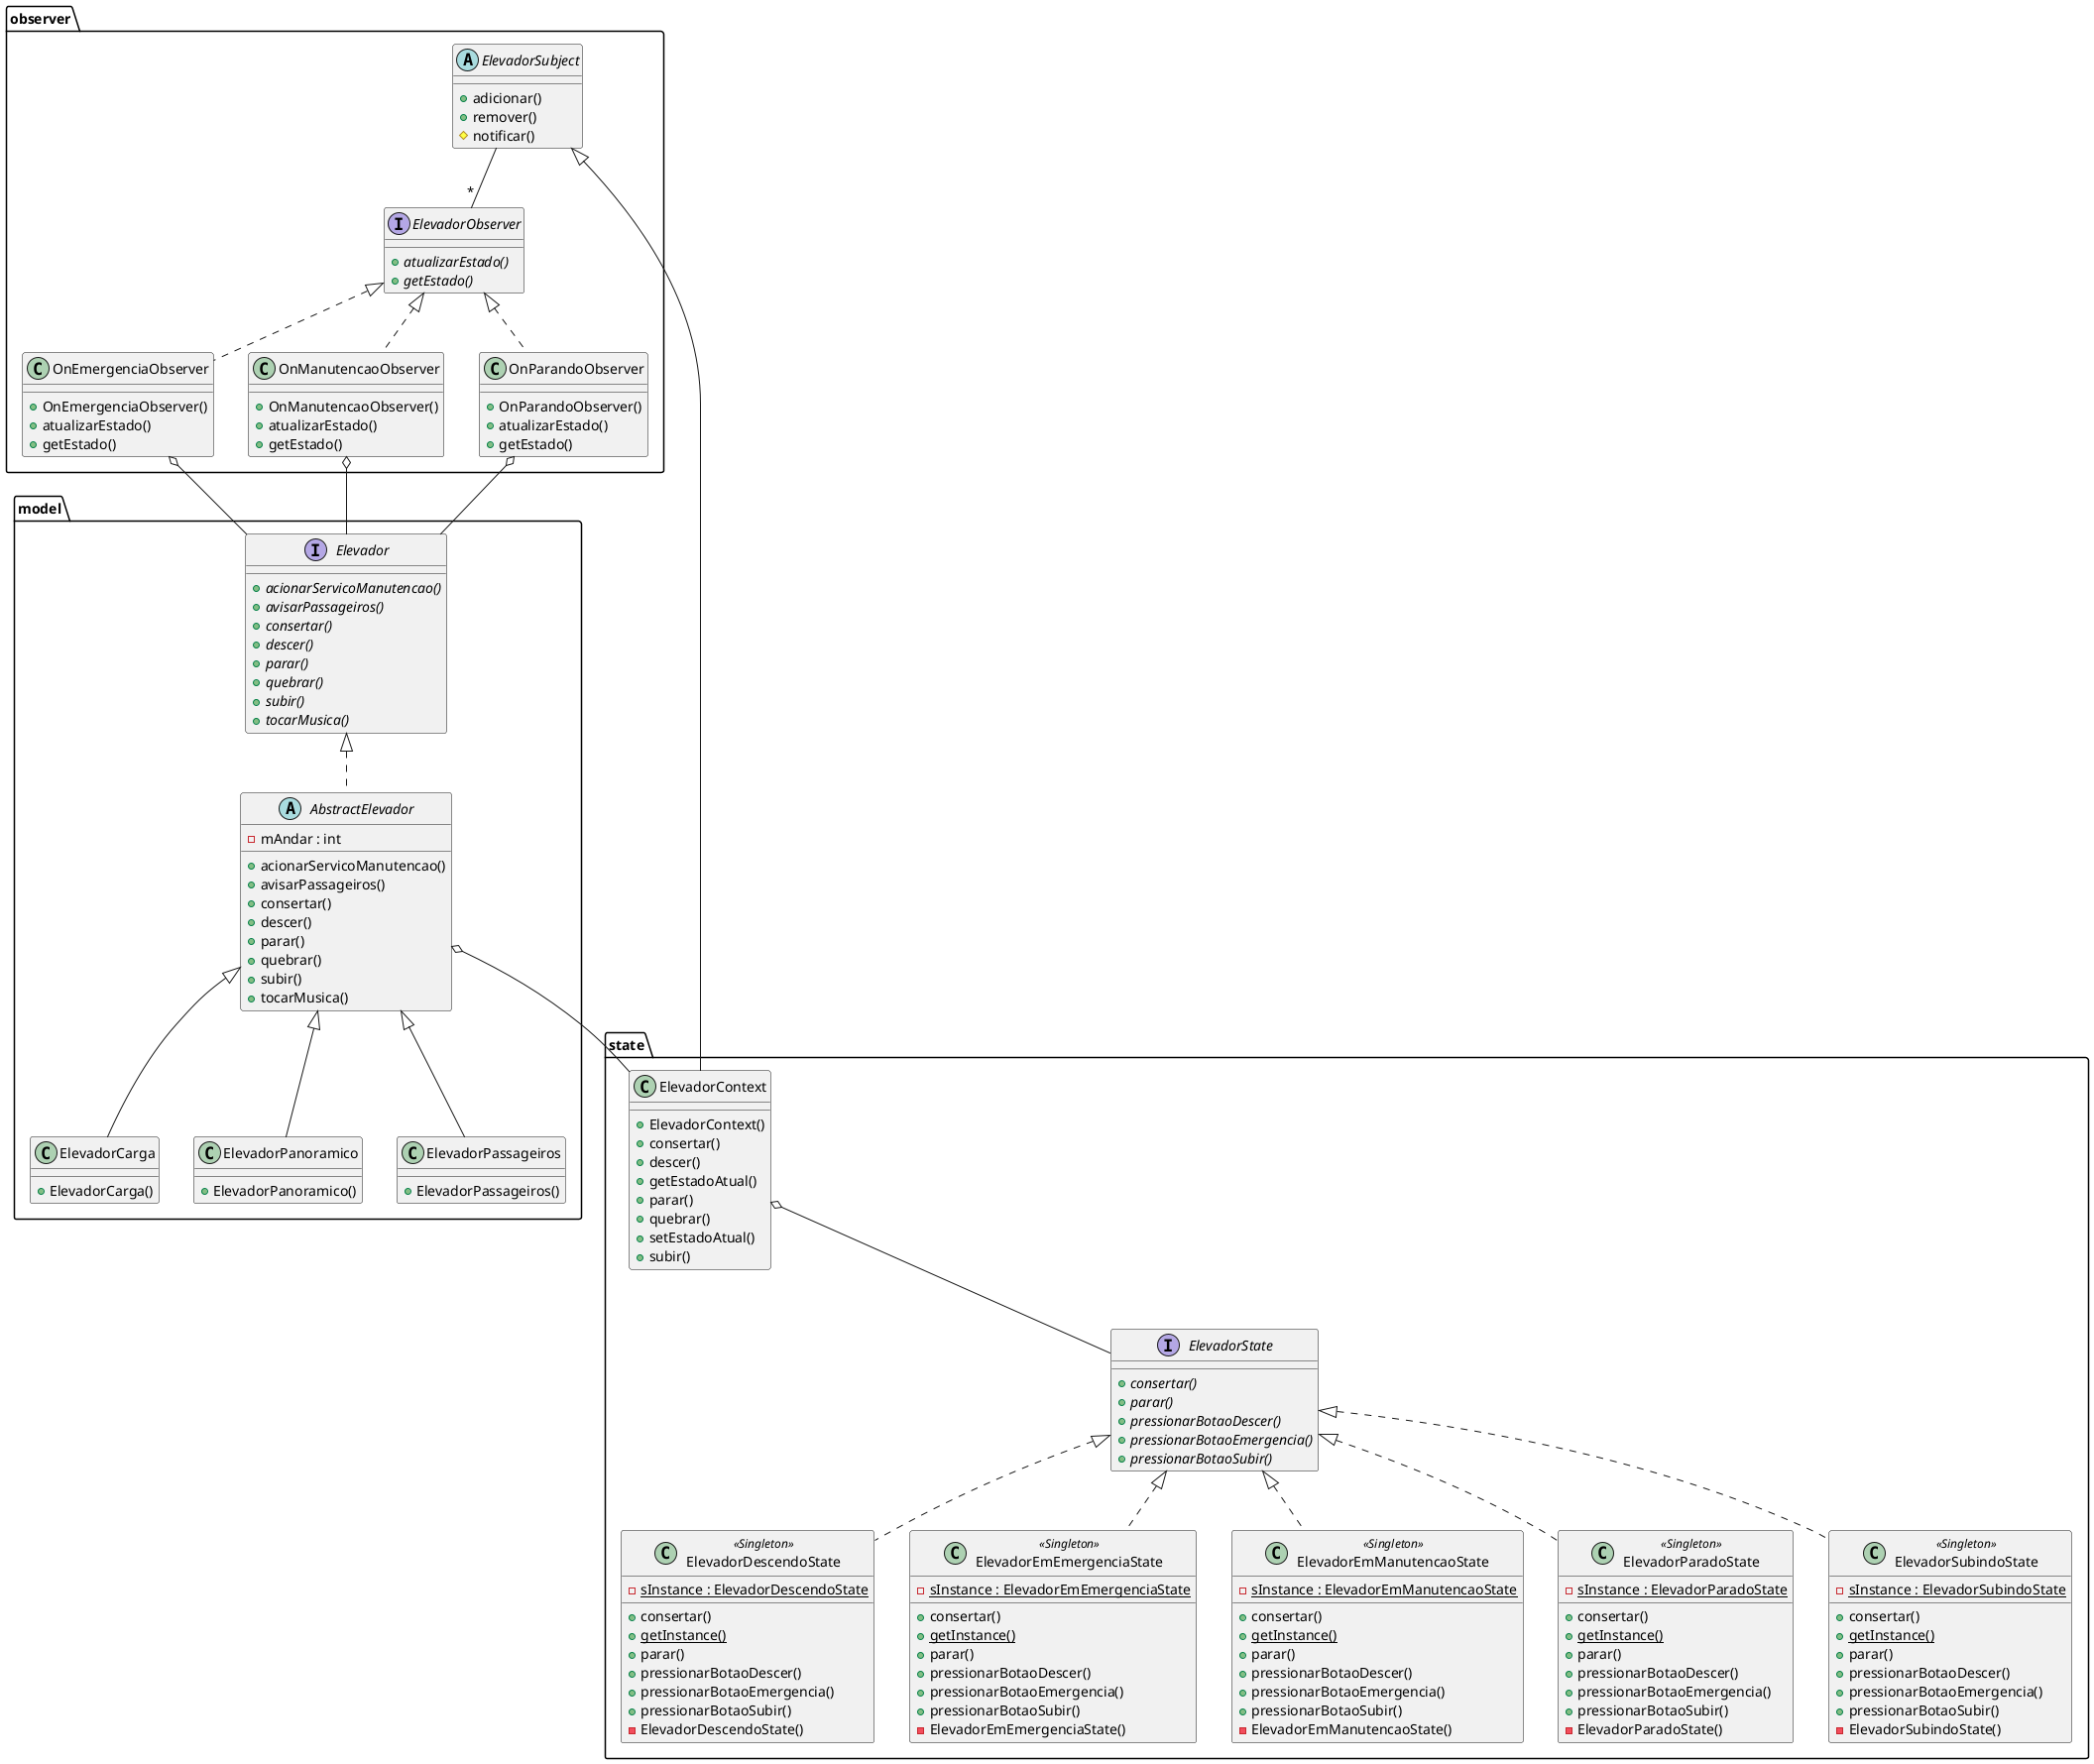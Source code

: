 @startuml

  namespace model {
    abstract class model.AbstractElevador {
        - mAndar : int
        + acionarServicoManutencao()
        + avisarPassageiros()
        + consertar()
        + descer()
        + parar()
        + quebrar()
        + subir()
        + tocarMusica()
    }
  }

  namespace model {
    interface model.Elevador {
        {abstract} + acionarServicoManutencao()
        {abstract} + avisarPassageiros()
        {abstract} + consertar()
        {abstract} + descer()
        {abstract} + parar()
        {abstract} + quebrar()
        {abstract} + subir()
        {abstract} + tocarMusica()
    }
  }


  namespace model {
    class model.ElevadorCarga {
        + ElevadorCarga()
    }
  }


  namespace model {
    class model.ElevadorPanoramico {
        + ElevadorPanoramico()
    }
  }


  namespace model {
    class model.ElevadorPassageiros {
        + ElevadorPassageiros()
    }
  }


  model.AbstractElevador .up.|> model.Elevador
  model.AbstractElevador o-- state.ElevadorContext 
  model.ElevadorCarga -up-|> model.AbstractElevador
  model.ElevadorPanoramico -up-|> model.AbstractElevador
  model.ElevadorPassageiros -up-|> model.AbstractElevador



  namespace state {
    class state.ElevadorContext {
        + ElevadorContext()
        + consertar()
        + descer()
        + getEstadoAtual()
        + parar()
        + quebrar()
        + setEstadoAtual()
        + subir()
    }
  }


  namespace state {
    interface state.ElevadorState {
        {abstract} + consertar()
        {abstract} + parar()
        {abstract} + pressionarBotaoDescer()
        {abstract} + pressionarBotaoEmergencia()
        {abstract} + pressionarBotaoSubir()
    }
  }


  state.ElevadorContext -up-|> observer.ElevadorSubject
  state.ElevadorContext o-- state.ElevadorState

  namespace state {
      class state.ElevadorDescendoState <<Singleton>> {
          {static} - sInstance : ElevadorDescendoState
          + consertar()
          {static} + getInstance()
          + parar()
          + pressionarBotaoDescer()
          + pressionarBotaoEmergencia()
          + pressionarBotaoSubir()
          - ElevadorDescendoState()
    }
  }


  namespace state {
      class state.ElevadorEmEmergenciaState  <<Singleton>>{
          {static} - sInstance : ElevadorEmEmergenciaState
          + consertar()
          {static} + getInstance()
          + parar()
          + pressionarBotaoDescer()
          + pressionarBotaoEmergencia()
          + pressionarBotaoSubir()
          - ElevadorEmEmergenciaState()
    }
  }


  namespace state {
      class state.ElevadorEmManutencaoState <<Singleton>> {
          {static} - sInstance : ElevadorEmManutencaoState
          + consertar()
          {static} + getInstance()
          + parar()
          + pressionarBotaoDescer()
          + pressionarBotaoEmergencia()
          + pressionarBotaoSubir()
          - ElevadorEmManutencaoState()
    }
  }


  namespace state {
      class state.ElevadorParadoState <<Singleton>> {
          {static} - sInstance : ElevadorParadoState
          + consertar()
          {static} + getInstance()
          + parar()
          + pressionarBotaoDescer()
          + pressionarBotaoEmergencia()
          + pressionarBotaoSubir()
          - ElevadorParadoState()
    }
  }


  namespace state {
      class state.ElevadorSubindoState <<Singleton>> {
          {static} - sInstance : ElevadorSubindoState
          + consertar()
          {static} + getInstance()
          + parar()
          + pressionarBotaoDescer()
          + pressionarBotaoEmergencia()
          + pressionarBotaoSubir()
          - ElevadorSubindoState()
    }
  }


  state.ElevadorDescendoState .up.|> state.ElevadorState
  state.ElevadorEmEmergenciaState .up.|> state.ElevadorState
  state.ElevadorEmManutencaoState .up.|> state.ElevadorState
  state.ElevadorParadoState .up.|> state.ElevadorState
  state.ElevadorSubindoState .up.|> state.ElevadorState


  namespace observer {
    interface observer.ElevadorObserver {
        {abstract} + atualizarEstado()
        {abstract} + getEstado()
    }
  }


  namespace observer {
    abstract class observer.ElevadorSubject {
        + adicionar()
        + remover()
        # notificar()
    }
  }


  namespace observer {
      class observer.OnEmergenciaObserver {
          + OnEmergenciaObserver()
          + atualizarEstado()
          + getEstado()
    }
  }


  namespace observer {
      class observer.OnManutencaoObserver {
          + OnManutencaoObserver()
          + atualizarEstado()
          + getEstado()
    }
  }


  namespace observer {
      class observer.OnParandoObserver {
          + OnParandoObserver()
          + atualizarEstado()
          + getEstado()
    }
  }

  observer.ElevadorSubject  -- "*" observer.ElevadorObserver
  observer.OnEmergenciaObserver .up.|> observer.ElevadorObserver
  observer.OnEmergenciaObserver o-- model.Elevador
  observer.OnManutencaoObserver .up.|> observer.ElevadorObserver
  observer.OnManutencaoObserver o-- model.Elevador
  observer.OnParandoObserver .up.|> observer.ElevadorObserver
  observer.OnParandoObserver o-- model.Elevador




@enduml

